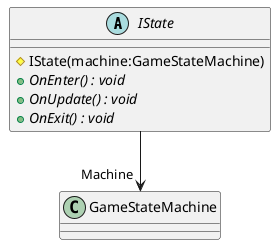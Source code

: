 @startuml
abstract class IState {
    # IState(machine:GameStateMachine)
    + {abstract} OnEnter() : void
    + {abstract} OnUpdate() : void
    + {abstract} OnExit() : void
}
IState --> "Machine" GameStateMachine
@enduml
